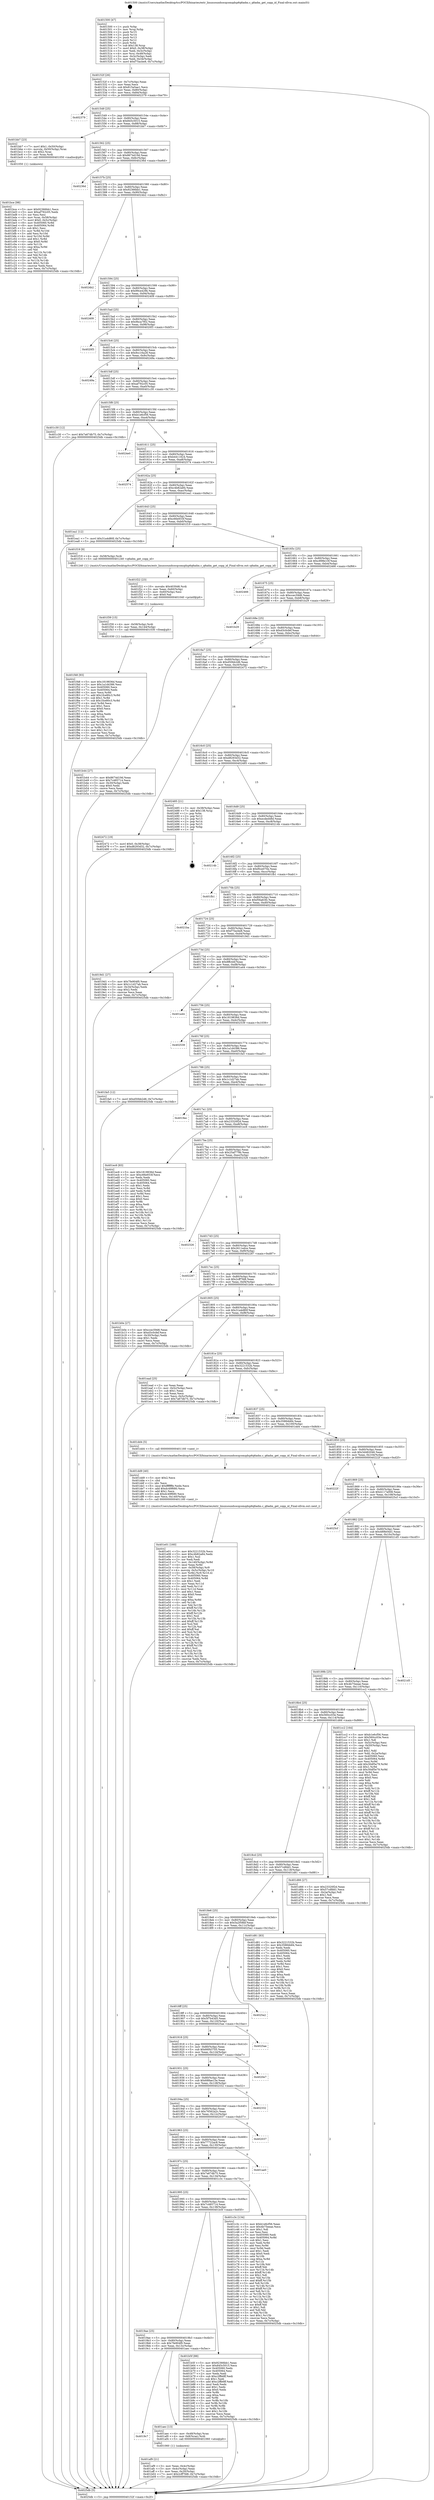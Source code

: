 digraph "0x401500" {
  label = "0x401500 (/mnt/c/Users/mathe/Desktop/tcc/POCII/binaries/extr_linuxsoundsocqcomqdsp6q6adm.c_q6adm_get_copp_id_Final-ollvm.out::main(0))"
  labelloc = "t"
  node[shape=record]

  Entry [label="",width=0.3,height=0.3,shape=circle,fillcolor=black,style=filled]
  "0x40152f" [label="{
     0x40152f [26]\l
     | [instrs]\l
     &nbsp;&nbsp;0x40152f \<+3\>: mov -0x7c(%rbp),%eax\l
     &nbsp;&nbsp;0x401532 \<+2\>: mov %eax,%ecx\l
     &nbsp;&nbsp;0x401534 \<+6\>: sub $0x815a5ae1,%ecx\l
     &nbsp;&nbsp;0x40153a \<+3\>: mov %eax,-0x80(%rbp)\l
     &nbsp;&nbsp;0x40153d \<+6\>: mov %ecx,-0x84(%rbp)\l
     &nbsp;&nbsp;0x401543 \<+6\>: je 0000000000402379 \<main+0xe79\>\l
  }"]
  "0x402379" [label="{
     0x402379\l
  }", style=dashed]
  "0x401549" [label="{
     0x401549 [25]\l
     | [instrs]\l
     &nbsp;&nbsp;0x401549 \<+5\>: jmp 000000000040154e \<main+0x4e\>\l
     &nbsp;&nbsp;0x40154e \<+3\>: mov -0x80(%rbp),%eax\l
     &nbsp;&nbsp;0x401551 \<+5\>: sub $0x845c5015,%eax\l
     &nbsp;&nbsp;0x401556 \<+6\>: mov %eax,-0x88(%rbp)\l
     &nbsp;&nbsp;0x40155c \<+6\>: je 0000000000401bb7 \<main+0x6b7\>\l
  }"]
  Exit [label="",width=0.3,height=0.3,shape=circle,fillcolor=black,style=filled,peripheries=2]
  "0x401bb7" [label="{
     0x401bb7 [23]\l
     | [instrs]\l
     &nbsp;&nbsp;0x401bb7 \<+7\>: movl $0x1,-0x50(%rbp)\l
     &nbsp;&nbsp;0x401bbe \<+4\>: movslq -0x50(%rbp),%rax\l
     &nbsp;&nbsp;0x401bc2 \<+4\>: shl $0x2,%rax\l
     &nbsp;&nbsp;0x401bc6 \<+3\>: mov %rax,%rdi\l
     &nbsp;&nbsp;0x401bc9 \<+5\>: call 0000000000401050 \<malloc@plt\>\l
     | [calls]\l
     &nbsp;&nbsp;0x401050 \{1\} (unknown)\l
  }"]
  "0x401562" [label="{
     0x401562 [25]\l
     | [instrs]\l
     &nbsp;&nbsp;0x401562 \<+5\>: jmp 0000000000401567 \<main+0x67\>\l
     &nbsp;&nbsp;0x401567 \<+3\>: mov -0x80(%rbp),%eax\l
     &nbsp;&nbsp;0x40156a \<+5\>: sub $0x8674d19d,%eax\l
     &nbsp;&nbsp;0x40156f \<+6\>: mov %eax,-0x8c(%rbp)\l
     &nbsp;&nbsp;0x401575 \<+6\>: je 000000000040236d \<main+0xe6d\>\l
  }"]
  "0x401f48" [label="{
     0x401f48 [93]\l
     | [instrs]\l
     &nbsp;&nbsp;0x401f48 \<+5\>: mov $0x1819836d,%eax\l
     &nbsp;&nbsp;0x401f4d \<+5\>: mov $0x1a1d4386,%esi\l
     &nbsp;&nbsp;0x401f52 \<+7\>: mov 0x405060,%ecx\l
     &nbsp;&nbsp;0x401f59 \<+7\>: mov 0x405064,%edx\l
     &nbsp;&nbsp;0x401f60 \<+3\>: mov %ecx,%r8d\l
     &nbsp;&nbsp;0x401f63 \<+7\>: add $0x1fce80c3,%r8d\l
     &nbsp;&nbsp;0x401f6a \<+4\>: sub $0x1,%r8d\l
     &nbsp;&nbsp;0x401f6e \<+7\>: sub $0x1fce80c3,%r8d\l
     &nbsp;&nbsp;0x401f75 \<+4\>: imul %r8d,%ecx\l
     &nbsp;&nbsp;0x401f79 \<+3\>: and $0x1,%ecx\l
     &nbsp;&nbsp;0x401f7c \<+3\>: cmp $0x0,%ecx\l
     &nbsp;&nbsp;0x401f7f \<+4\>: sete %r9b\l
     &nbsp;&nbsp;0x401f83 \<+3\>: cmp $0xa,%edx\l
     &nbsp;&nbsp;0x401f86 \<+4\>: setl %r10b\l
     &nbsp;&nbsp;0x401f8a \<+3\>: mov %r9b,%r11b\l
     &nbsp;&nbsp;0x401f8d \<+3\>: and %r10b,%r11b\l
     &nbsp;&nbsp;0x401f90 \<+3\>: xor %r10b,%r9b\l
     &nbsp;&nbsp;0x401f93 \<+3\>: or %r9b,%r11b\l
     &nbsp;&nbsp;0x401f96 \<+4\>: test $0x1,%r11b\l
     &nbsp;&nbsp;0x401f9a \<+3\>: cmovne %esi,%eax\l
     &nbsp;&nbsp;0x401f9d \<+3\>: mov %eax,-0x7c(%rbp)\l
     &nbsp;&nbsp;0x401fa0 \<+5\>: jmp 00000000004025db \<main+0x10db\>\l
  }"]
  "0x40236d" [label="{
     0x40236d\l
  }", style=dashed]
  "0x40157b" [label="{
     0x40157b [25]\l
     | [instrs]\l
     &nbsp;&nbsp;0x40157b \<+5\>: jmp 0000000000401580 \<main+0x80\>\l
     &nbsp;&nbsp;0x401580 \<+3\>: mov -0x80(%rbp),%eax\l
     &nbsp;&nbsp;0x401583 \<+5\>: sub $0x92366bb1,%eax\l
     &nbsp;&nbsp;0x401588 \<+6\>: mov %eax,-0x90(%rbp)\l
     &nbsp;&nbsp;0x40158e \<+6\>: je 00000000004024b2 \<main+0xfb2\>\l
  }"]
  "0x401f39" [label="{
     0x401f39 [15]\l
     | [instrs]\l
     &nbsp;&nbsp;0x401f39 \<+4\>: mov -0x58(%rbp),%rdi\l
     &nbsp;&nbsp;0x401f3d \<+6\>: mov %eax,-0x144(%rbp)\l
     &nbsp;&nbsp;0x401f43 \<+5\>: call 0000000000401030 \<free@plt\>\l
     | [calls]\l
     &nbsp;&nbsp;0x401030 \{1\} (unknown)\l
  }"]
  "0x4024b2" [label="{
     0x4024b2\l
  }", style=dashed]
  "0x401594" [label="{
     0x401594 [25]\l
     | [instrs]\l
     &nbsp;&nbsp;0x401594 \<+5\>: jmp 0000000000401599 \<main+0x99\>\l
     &nbsp;&nbsp;0x401599 \<+3\>: mov -0x80(%rbp),%eax\l
     &nbsp;&nbsp;0x40159c \<+5\>: sub $0x99ce429b,%eax\l
     &nbsp;&nbsp;0x4015a1 \<+6\>: mov %eax,-0x94(%rbp)\l
     &nbsp;&nbsp;0x4015a7 \<+6\>: je 0000000000402409 \<main+0xf09\>\l
  }"]
  "0x401f22" [label="{
     0x401f22 [23]\l
     | [instrs]\l
     &nbsp;&nbsp;0x401f22 \<+10\>: movabs $0x4030d6,%rdi\l
     &nbsp;&nbsp;0x401f2c \<+3\>: mov %eax,-0x60(%rbp)\l
     &nbsp;&nbsp;0x401f2f \<+3\>: mov -0x60(%rbp),%esi\l
     &nbsp;&nbsp;0x401f32 \<+2\>: mov $0x0,%al\l
     &nbsp;&nbsp;0x401f34 \<+5\>: call 0000000000401040 \<printf@plt\>\l
     | [calls]\l
     &nbsp;&nbsp;0x401040 \{1\} (unknown)\l
  }"]
  "0x402409" [label="{
     0x402409\l
  }", style=dashed]
  "0x4015ad" [label="{
     0x4015ad [25]\l
     | [instrs]\l
     &nbsp;&nbsp;0x4015ad \<+5\>: jmp 00000000004015b2 \<main+0xb2\>\l
     &nbsp;&nbsp;0x4015b2 \<+3\>: mov -0x80(%rbp),%eax\l
     &nbsp;&nbsp;0x4015b5 \<+5\>: sub $0x9bca7f02,%eax\l
     &nbsp;&nbsp;0x4015ba \<+6\>: mov %eax,-0x98(%rbp)\l
     &nbsp;&nbsp;0x4015c0 \<+6\>: je 00000000004020f3 \<main+0xbf3\>\l
  }"]
  "0x401e01" [label="{
     0x401e01 [160]\l
     | [instrs]\l
     &nbsp;&nbsp;0x401e01 \<+5\>: mov $0x3221532b,%ecx\l
     &nbsp;&nbsp;0x401e06 \<+5\>: mov $0xc4b82a84,%edx\l
     &nbsp;&nbsp;0x401e0b \<+3\>: mov $0x1,%sil\l
     &nbsp;&nbsp;0x401e0e \<+2\>: xor %edi,%edi\l
     &nbsp;&nbsp;0x401e10 \<+7\>: mov -0x140(%rbp),%r8d\l
     &nbsp;&nbsp;0x401e17 \<+4\>: imul %eax,%r8d\l
     &nbsp;&nbsp;0x401e1b \<+4\>: mov -0x58(%rbp),%r9\l
     &nbsp;&nbsp;0x401e1f \<+4\>: movslq -0x5c(%rbp),%r10\l
     &nbsp;&nbsp;0x401e23 \<+4\>: mov %r8d,(%r9,%r10,4)\l
     &nbsp;&nbsp;0x401e27 \<+7\>: mov 0x405060,%eax\l
     &nbsp;&nbsp;0x401e2e \<+8\>: mov 0x405064,%r8d\l
     &nbsp;&nbsp;0x401e36 \<+3\>: sub $0x1,%edi\l
     &nbsp;&nbsp;0x401e39 \<+3\>: mov %eax,%r11d\l
     &nbsp;&nbsp;0x401e3c \<+3\>: add %edi,%r11d\l
     &nbsp;&nbsp;0x401e3f \<+4\>: imul %r11d,%eax\l
     &nbsp;&nbsp;0x401e43 \<+3\>: and $0x1,%eax\l
     &nbsp;&nbsp;0x401e46 \<+3\>: cmp $0x0,%eax\l
     &nbsp;&nbsp;0x401e49 \<+3\>: sete %bl\l
     &nbsp;&nbsp;0x401e4c \<+4\>: cmp $0xa,%r8d\l
     &nbsp;&nbsp;0x401e50 \<+4\>: setl %r14b\l
     &nbsp;&nbsp;0x401e54 \<+3\>: mov %bl,%r15b\l
     &nbsp;&nbsp;0x401e57 \<+4\>: xor $0xff,%r15b\l
     &nbsp;&nbsp;0x401e5b \<+3\>: mov %r14b,%r12b\l
     &nbsp;&nbsp;0x401e5e \<+4\>: xor $0xff,%r12b\l
     &nbsp;&nbsp;0x401e62 \<+4\>: xor $0x1,%sil\l
     &nbsp;&nbsp;0x401e66 \<+3\>: mov %r15b,%r13b\l
     &nbsp;&nbsp;0x401e69 \<+4\>: and $0xff,%r13b\l
     &nbsp;&nbsp;0x401e6d \<+3\>: and %sil,%bl\l
     &nbsp;&nbsp;0x401e70 \<+3\>: mov %r12b,%al\l
     &nbsp;&nbsp;0x401e73 \<+2\>: and $0xff,%al\l
     &nbsp;&nbsp;0x401e75 \<+3\>: and %sil,%r14b\l
     &nbsp;&nbsp;0x401e78 \<+3\>: or %bl,%r13b\l
     &nbsp;&nbsp;0x401e7b \<+3\>: or %r14b,%al\l
     &nbsp;&nbsp;0x401e7e \<+3\>: xor %al,%r13b\l
     &nbsp;&nbsp;0x401e81 \<+3\>: or %r12b,%r15b\l
     &nbsp;&nbsp;0x401e84 \<+4\>: xor $0xff,%r15b\l
     &nbsp;&nbsp;0x401e88 \<+4\>: or $0x1,%sil\l
     &nbsp;&nbsp;0x401e8c \<+3\>: and %sil,%r15b\l
     &nbsp;&nbsp;0x401e8f \<+3\>: or %r15b,%r13b\l
     &nbsp;&nbsp;0x401e92 \<+4\>: test $0x1,%r13b\l
     &nbsp;&nbsp;0x401e96 \<+3\>: cmovne %edx,%ecx\l
     &nbsp;&nbsp;0x401e99 \<+3\>: mov %ecx,-0x7c(%rbp)\l
     &nbsp;&nbsp;0x401e9c \<+5\>: jmp 00000000004025db \<main+0x10db\>\l
  }"]
  "0x4020f3" [label="{
     0x4020f3\l
  }", style=dashed]
  "0x4015c6" [label="{
     0x4015c6 [25]\l
     | [instrs]\l
     &nbsp;&nbsp;0x4015c6 \<+5\>: jmp 00000000004015cb \<main+0xcb\>\l
     &nbsp;&nbsp;0x4015cb \<+3\>: mov -0x80(%rbp),%eax\l
     &nbsp;&nbsp;0x4015ce \<+5\>: sub $0x9cc16a28,%eax\l
     &nbsp;&nbsp;0x4015d3 \<+6\>: mov %eax,-0x9c(%rbp)\l
     &nbsp;&nbsp;0x4015d9 \<+6\>: je 000000000040249a \<main+0xf9a\>\l
  }"]
  "0x401dd9" [label="{
     0x401dd9 [40]\l
     | [instrs]\l
     &nbsp;&nbsp;0x401dd9 \<+5\>: mov $0x2,%ecx\l
     &nbsp;&nbsp;0x401dde \<+1\>: cltd\l
     &nbsp;&nbsp;0x401ddf \<+2\>: idiv %ecx\l
     &nbsp;&nbsp;0x401de1 \<+6\>: imul $0xfffffffe,%edx,%ecx\l
     &nbsp;&nbsp;0x401de7 \<+6\>: add $0xdc49f680,%ecx\l
     &nbsp;&nbsp;0x401ded \<+3\>: add $0x1,%ecx\l
     &nbsp;&nbsp;0x401df0 \<+6\>: sub $0xdc49f680,%ecx\l
     &nbsp;&nbsp;0x401df6 \<+6\>: mov %ecx,-0x140(%rbp)\l
     &nbsp;&nbsp;0x401dfc \<+5\>: call 0000000000401160 \<next_i\>\l
     | [calls]\l
     &nbsp;&nbsp;0x401160 \{1\} (/mnt/c/Users/mathe/Desktop/tcc/POCII/binaries/extr_linuxsoundsocqcomqdsp6q6adm.c_q6adm_get_copp_id_Final-ollvm.out::next_i)\l
  }"]
  "0x40249a" [label="{
     0x40249a\l
  }", style=dashed]
  "0x4015df" [label="{
     0x4015df [25]\l
     | [instrs]\l
     &nbsp;&nbsp;0x4015df \<+5\>: jmp 00000000004015e4 \<main+0xe4\>\l
     &nbsp;&nbsp;0x4015e4 \<+3\>: mov -0x80(%rbp),%eax\l
     &nbsp;&nbsp;0x4015e7 \<+5\>: sub $0xaf792c05,%eax\l
     &nbsp;&nbsp;0x4015ec \<+6\>: mov %eax,-0xa0(%rbp)\l
     &nbsp;&nbsp;0x4015f2 \<+6\>: je 0000000000401c30 \<main+0x730\>\l
  }"]
  "0x401bce" [label="{
     0x401bce [98]\l
     | [instrs]\l
     &nbsp;&nbsp;0x401bce \<+5\>: mov $0x92366bb1,%ecx\l
     &nbsp;&nbsp;0x401bd3 \<+5\>: mov $0xaf792c05,%edx\l
     &nbsp;&nbsp;0x401bd8 \<+2\>: xor %esi,%esi\l
     &nbsp;&nbsp;0x401bda \<+4\>: mov %rax,-0x58(%rbp)\l
     &nbsp;&nbsp;0x401bde \<+7\>: movl $0x0,-0x5c(%rbp)\l
     &nbsp;&nbsp;0x401be5 \<+8\>: mov 0x405060,%r8d\l
     &nbsp;&nbsp;0x401bed \<+8\>: mov 0x405064,%r9d\l
     &nbsp;&nbsp;0x401bf5 \<+3\>: sub $0x1,%esi\l
     &nbsp;&nbsp;0x401bf8 \<+3\>: mov %r8d,%r10d\l
     &nbsp;&nbsp;0x401bfb \<+3\>: add %esi,%r10d\l
     &nbsp;&nbsp;0x401bfe \<+4\>: imul %r10d,%r8d\l
     &nbsp;&nbsp;0x401c02 \<+4\>: and $0x1,%r8d\l
     &nbsp;&nbsp;0x401c06 \<+4\>: cmp $0x0,%r8d\l
     &nbsp;&nbsp;0x401c0a \<+4\>: sete %r11b\l
     &nbsp;&nbsp;0x401c0e \<+4\>: cmp $0xa,%r9d\l
     &nbsp;&nbsp;0x401c12 \<+3\>: setl %bl\l
     &nbsp;&nbsp;0x401c15 \<+3\>: mov %r11b,%r14b\l
     &nbsp;&nbsp;0x401c18 \<+3\>: and %bl,%r14b\l
     &nbsp;&nbsp;0x401c1b \<+3\>: xor %bl,%r11b\l
     &nbsp;&nbsp;0x401c1e \<+3\>: or %r11b,%r14b\l
     &nbsp;&nbsp;0x401c21 \<+4\>: test $0x1,%r14b\l
     &nbsp;&nbsp;0x401c25 \<+3\>: cmovne %edx,%ecx\l
     &nbsp;&nbsp;0x401c28 \<+3\>: mov %ecx,-0x7c(%rbp)\l
     &nbsp;&nbsp;0x401c2b \<+5\>: jmp 00000000004025db \<main+0x10db\>\l
  }"]
  "0x401c30" [label="{
     0x401c30 [12]\l
     | [instrs]\l
     &nbsp;&nbsp;0x401c30 \<+7\>: movl $0x7a67db75,-0x7c(%rbp)\l
     &nbsp;&nbsp;0x401c37 \<+5\>: jmp 00000000004025db \<main+0x10db\>\l
  }"]
  "0x4015f8" [label="{
     0x4015f8 [25]\l
     | [instrs]\l
     &nbsp;&nbsp;0x4015f8 \<+5\>: jmp 00000000004015fd \<main+0xfd\>\l
     &nbsp;&nbsp;0x4015fd \<+3\>: mov -0x80(%rbp),%eax\l
     &nbsp;&nbsp;0x401600 \<+5\>: sub $0xb1e6cf56,%eax\l
     &nbsp;&nbsp;0x401605 \<+6\>: mov %eax,-0xa4(%rbp)\l
     &nbsp;&nbsp;0x40160b \<+6\>: je 00000000004024e0 \<main+0xfe0\>\l
  }"]
  "0x401af9" [label="{
     0x401af9 [21]\l
     | [instrs]\l
     &nbsp;&nbsp;0x401af9 \<+3\>: mov %eax,-0x4c(%rbp)\l
     &nbsp;&nbsp;0x401afc \<+3\>: mov -0x4c(%rbp),%eax\l
     &nbsp;&nbsp;0x401aff \<+3\>: mov %eax,-0x30(%rbp)\l
     &nbsp;&nbsp;0x401b02 \<+7\>: movl $0x2cff7fd8,-0x7c(%rbp)\l
     &nbsp;&nbsp;0x401b09 \<+5\>: jmp 00000000004025db \<main+0x10db\>\l
  }"]
  "0x4024e0" [label="{
     0x4024e0\l
  }", style=dashed]
  "0x401611" [label="{
     0x401611 [25]\l
     | [instrs]\l
     &nbsp;&nbsp;0x401611 \<+5\>: jmp 0000000000401616 \<main+0x116\>\l
     &nbsp;&nbsp;0x401616 \<+3\>: mov -0x80(%rbp),%eax\l
     &nbsp;&nbsp;0x401619 \<+5\>: sub $0xb4411624,%eax\l
     &nbsp;&nbsp;0x40161e \<+6\>: mov %eax,-0xa8(%rbp)\l
     &nbsp;&nbsp;0x401624 \<+6\>: je 0000000000402574 \<main+0x1074\>\l
  }"]
  "0x4019c7" [label="{
     0x4019c7\l
  }", style=dashed]
  "0x402574" [label="{
     0x402574\l
  }", style=dashed]
  "0x40162a" [label="{
     0x40162a [25]\l
     | [instrs]\l
     &nbsp;&nbsp;0x40162a \<+5\>: jmp 000000000040162f \<main+0x12f\>\l
     &nbsp;&nbsp;0x40162f \<+3\>: mov -0x80(%rbp),%eax\l
     &nbsp;&nbsp;0x401632 \<+5\>: sub $0xc4b82a84,%eax\l
     &nbsp;&nbsp;0x401637 \<+6\>: mov %eax,-0xac(%rbp)\l
     &nbsp;&nbsp;0x40163d \<+6\>: je 0000000000401ea1 \<main+0x9a1\>\l
  }"]
  "0x401aec" [label="{
     0x401aec [13]\l
     | [instrs]\l
     &nbsp;&nbsp;0x401aec \<+4\>: mov -0x48(%rbp),%rax\l
     &nbsp;&nbsp;0x401af0 \<+4\>: mov 0x8(%rax),%rdi\l
     &nbsp;&nbsp;0x401af4 \<+5\>: call 0000000000401060 \<atoi@plt\>\l
     | [calls]\l
     &nbsp;&nbsp;0x401060 \{1\} (unknown)\l
  }"]
  "0x401ea1" [label="{
     0x401ea1 [12]\l
     | [instrs]\l
     &nbsp;&nbsp;0x401ea1 \<+7\>: movl $0x31a4d80f,-0x7c(%rbp)\l
     &nbsp;&nbsp;0x401ea8 \<+5\>: jmp 00000000004025db \<main+0x10db\>\l
  }"]
  "0x401643" [label="{
     0x401643 [25]\l
     | [instrs]\l
     &nbsp;&nbsp;0x401643 \<+5\>: jmp 0000000000401648 \<main+0x148\>\l
     &nbsp;&nbsp;0x401648 \<+3\>: mov -0x80(%rbp),%eax\l
     &nbsp;&nbsp;0x40164b \<+5\>: sub $0xc66e933f,%eax\l
     &nbsp;&nbsp;0x401650 \<+6\>: mov %eax,-0xb0(%rbp)\l
     &nbsp;&nbsp;0x401656 \<+6\>: je 0000000000401f19 \<main+0xa19\>\l
  }"]
  "0x4019ae" [label="{
     0x4019ae [25]\l
     | [instrs]\l
     &nbsp;&nbsp;0x4019ae \<+5\>: jmp 00000000004019b3 \<main+0x4b3\>\l
     &nbsp;&nbsp;0x4019b3 \<+3\>: mov -0x80(%rbp),%eax\l
     &nbsp;&nbsp;0x4019b6 \<+5\>: sub $0x7fe904f0,%eax\l
     &nbsp;&nbsp;0x4019bb \<+6\>: mov %eax,-0x13c(%rbp)\l
     &nbsp;&nbsp;0x4019c1 \<+6\>: je 0000000000401aec \<main+0x5ec\>\l
  }"]
  "0x401f19" [label="{
     0x401f19 [9]\l
     | [instrs]\l
     &nbsp;&nbsp;0x401f19 \<+4\>: mov -0x58(%rbp),%rdi\l
     &nbsp;&nbsp;0x401f1d \<+5\>: call 0000000000401240 \<q6adm_get_copp_id\>\l
     | [calls]\l
     &nbsp;&nbsp;0x401240 \{1\} (/mnt/c/Users/mathe/Desktop/tcc/POCII/binaries/extr_linuxsoundsocqcomqdsp6q6adm.c_q6adm_get_copp_id_Final-ollvm.out::q6adm_get_copp_id)\l
  }"]
  "0x40165c" [label="{
     0x40165c [25]\l
     | [instrs]\l
     &nbsp;&nbsp;0x40165c \<+5\>: jmp 0000000000401661 \<main+0x161\>\l
     &nbsp;&nbsp;0x401661 \<+3\>: mov -0x80(%rbp),%eax\l
     &nbsp;&nbsp;0x401664 \<+5\>: sub $0xc898e10f,%eax\l
     &nbsp;&nbsp;0x401669 \<+6\>: mov %eax,-0xb4(%rbp)\l
     &nbsp;&nbsp;0x40166f \<+6\>: je 0000000000402466 \<main+0xf66\>\l
  }"]
  "0x401b5f" [label="{
     0x401b5f [88]\l
     | [instrs]\l
     &nbsp;&nbsp;0x401b5f \<+5\>: mov $0x92366bb1,%eax\l
     &nbsp;&nbsp;0x401b64 \<+5\>: mov $0x845c5015,%ecx\l
     &nbsp;&nbsp;0x401b69 \<+7\>: mov 0x405060,%edx\l
     &nbsp;&nbsp;0x401b70 \<+7\>: mov 0x405064,%esi\l
     &nbsp;&nbsp;0x401b77 \<+2\>: mov %edx,%edi\l
     &nbsp;&nbsp;0x401b79 \<+6\>: sub $0xc2ffb6ff,%edi\l
     &nbsp;&nbsp;0x401b7f \<+3\>: sub $0x1,%edi\l
     &nbsp;&nbsp;0x401b82 \<+6\>: add $0xc2ffb6ff,%edi\l
     &nbsp;&nbsp;0x401b88 \<+3\>: imul %edi,%edx\l
     &nbsp;&nbsp;0x401b8b \<+3\>: and $0x1,%edx\l
     &nbsp;&nbsp;0x401b8e \<+3\>: cmp $0x0,%edx\l
     &nbsp;&nbsp;0x401b91 \<+4\>: sete %r8b\l
     &nbsp;&nbsp;0x401b95 \<+3\>: cmp $0xa,%esi\l
     &nbsp;&nbsp;0x401b98 \<+4\>: setl %r9b\l
     &nbsp;&nbsp;0x401b9c \<+3\>: mov %r8b,%r10b\l
     &nbsp;&nbsp;0x401b9f \<+3\>: and %r9b,%r10b\l
     &nbsp;&nbsp;0x401ba2 \<+3\>: xor %r9b,%r8b\l
     &nbsp;&nbsp;0x401ba5 \<+3\>: or %r8b,%r10b\l
     &nbsp;&nbsp;0x401ba8 \<+4\>: test $0x1,%r10b\l
     &nbsp;&nbsp;0x401bac \<+3\>: cmovne %ecx,%eax\l
     &nbsp;&nbsp;0x401baf \<+3\>: mov %eax,-0x7c(%rbp)\l
     &nbsp;&nbsp;0x401bb2 \<+5\>: jmp 00000000004025db \<main+0x10db\>\l
  }"]
  "0x402466" [label="{
     0x402466\l
  }", style=dashed]
  "0x401675" [label="{
     0x401675 [25]\l
     | [instrs]\l
     &nbsp;&nbsp;0x401675 \<+5\>: jmp 000000000040167a \<main+0x17a\>\l
     &nbsp;&nbsp;0x40167a \<+3\>: mov -0x80(%rbp),%eax\l
     &nbsp;&nbsp;0x40167d \<+5\>: sub $0xccec59d6,%eax\l
     &nbsp;&nbsp;0x401682 \<+6\>: mov %eax,-0xb8(%rbp)\l
     &nbsp;&nbsp;0x401688 \<+6\>: je 0000000000401b29 \<main+0x629\>\l
  }"]
  "0x401995" [label="{
     0x401995 [25]\l
     | [instrs]\l
     &nbsp;&nbsp;0x401995 \<+5\>: jmp 000000000040199a \<main+0x49a\>\l
     &nbsp;&nbsp;0x40199a \<+3\>: mov -0x80(%rbp),%eax\l
     &nbsp;&nbsp;0x40199d \<+5\>: sub $0x7c485714,%eax\l
     &nbsp;&nbsp;0x4019a2 \<+6\>: mov %eax,-0x138(%rbp)\l
     &nbsp;&nbsp;0x4019a8 \<+6\>: je 0000000000401b5f \<main+0x65f\>\l
  }"]
  "0x401b29" [label="{
     0x401b29\l
  }", style=dashed]
  "0x40168e" [label="{
     0x40168e [25]\l
     | [instrs]\l
     &nbsp;&nbsp;0x40168e \<+5\>: jmp 0000000000401693 \<main+0x193\>\l
     &nbsp;&nbsp;0x401693 \<+3\>: mov -0x80(%rbp),%eax\l
     &nbsp;&nbsp;0x401696 \<+5\>: sub $0xd3c0cfef,%eax\l
     &nbsp;&nbsp;0x40169b \<+6\>: mov %eax,-0xbc(%rbp)\l
     &nbsp;&nbsp;0x4016a1 \<+6\>: je 0000000000401b44 \<main+0x644\>\l
  }"]
  "0x401c3c" [label="{
     0x401c3c [134]\l
     | [instrs]\l
     &nbsp;&nbsp;0x401c3c \<+5\>: mov $0xb1e6cf56,%eax\l
     &nbsp;&nbsp;0x401c41 \<+5\>: mov $0x4b75eeae,%ecx\l
     &nbsp;&nbsp;0x401c46 \<+2\>: mov $0x1,%dl\l
     &nbsp;&nbsp;0x401c48 \<+2\>: xor %esi,%esi\l
     &nbsp;&nbsp;0x401c4a \<+7\>: mov 0x405060,%edi\l
     &nbsp;&nbsp;0x401c51 \<+8\>: mov 0x405064,%r8d\l
     &nbsp;&nbsp;0x401c59 \<+3\>: sub $0x1,%esi\l
     &nbsp;&nbsp;0x401c5c \<+3\>: mov %edi,%r9d\l
     &nbsp;&nbsp;0x401c5f \<+3\>: add %esi,%r9d\l
     &nbsp;&nbsp;0x401c62 \<+4\>: imul %r9d,%edi\l
     &nbsp;&nbsp;0x401c66 \<+3\>: and $0x1,%edi\l
     &nbsp;&nbsp;0x401c69 \<+3\>: cmp $0x0,%edi\l
     &nbsp;&nbsp;0x401c6c \<+4\>: sete %r10b\l
     &nbsp;&nbsp;0x401c70 \<+4\>: cmp $0xa,%r8d\l
     &nbsp;&nbsp;0x401c74 \<+4\>: setl %r11b\l
     &nbsp;&nbsp;0x401c78 \<+3\>: mov %r10b,%bl\l
     &nbsp;&nbsp;0x401c7b \<+3\>: xor $0xff,%bl\l
     &nbsp;&nbsp;0x401c7e \<+3\>: mov %r11b,%r14b\l
     &nbsp;&nbsp;0x401c81 \<+4\>: xor $0xff,%r14b\l
     &nbsp;&nbsp;0x401c85 \<+3\>: xor $0x1,%dl\l
     &nbsp;&nbsp;0x401c88 \<+3\>: mov %bl,%r15b\l
     &nbsp;&nbsp;0x401c8b \<+4\>: and $0xff,%r15b\l
     &nbsp;&nbsp;0x401c8f \<+3\>: and %dl,%r10b\l
     &nbsp;&nbsp;0x401c92 \<+3\>: mov %r14b,%r12b\l
     &nbsp;&nbsp;0x401c95 \<+4\>: and $0xff,%r12b\l
     &nbsp;&nbsp;0x401c99 \<+3\>: and %dl,%r11b\l
     &nbsp;&nbsp;0x401c9c \<+3\>: or %r10b,%r15b\l
     &nbsp;&nbsp;0x401c9f \<+3\>: or %r11b,%r12b\l
     &nbsp;&nbsp;0x401ca2 \<+3\>: xor %r12b,%r15b\l
     &nbsp;&nbsp;0x401ca5 \<+3\>: or %r14b,%bl\l
     &nbsp;&nbsp;0x401ca8 \<+3\>: xor $0xff,%bl\l
     &nbsp;&nbsp;0x401cab \<+3\>: or $0x1,%dl\l
     &nbsp;&nbsp;0x401cae \<+2\>: and %dl,%bl\l
     &nbsp;&nbsp;0x401cb0 \<+3\>: or %bl,%r15b\l
     &nbsp;&nbsp;0x401cb3 \<+4\>: test $0x1,%r15b\l
     &nbsp;&nbsp;0x401cb7 \<+3\>: cmovne %ecx,%eax\l
     &nbsp;&nbsp;0x401cba \<+3\>: mov %eax,-0x7c(%rbp)\l
     &nbsp;&nbsp;0x401cbd \<+5\>: jmp 00000000004025db \<main+0x10db\>\l
  }"]
  "0x401b44" [label="{
     0x401b44 [27]\l
     | [instrs]\l
     &nbsp;&nbsp;0x401b44 \<+5\>: mov $0x8674d19d,%eax\l
     &nbsp;&nbsp;0x401b49 \<+5\>: mov $0x7c485714,%ecx\l
     &nbsp;&nbsp;0x401b4e \<+3\>: mov -0x30(%rbp),%edx\l
     &nbsp;&nbsp;0x401b51 \<+3\>: cmp $0x0,%edx\l
     &nbsp;&nbsp;0x401b54 \<+3\>: cmove %ecx,%eax\l
     &nbsp;&nbsp;0x401b57 \<+3\>: mov %eax,-0x7c(%rbp)\l
     &nbsp;&nbsp;0x401b5a \<+5\>: jmp 00000000004025db \<main+0x10db\>\l
  }"]
  "0x4016a7" [label="{
     0x4016a7 [25]\l
     | [instrs]\l
     &nbsp;&nbsp;0x4016a7 \<+5\>: jmp 00000000004016ac \<main+0x1ac\>\l
     &nbsp;&nbsp;0x4016ac \<+3\>: mov -0x80(%rbp),%eax\l
     &nbsp;&nbsp;0x4016af \<+5\>: sub $0xd50bb2d6,%eax\l
     &nbsp;&nbsp;0x4016b4 \<+6\>: mov %eax,-0xc0(%rbp)\l
     &nbsp;&nbsp;0x4016ba \<+6\>: je 0000000000402472 \<main+0xf72\>\l
  }"]
  "0x40197c" [label="{
     0x40197c [25]\l
     | [instrs]\l
     &nbsp;&nbsp;0x40197c \<+5\>: jmp 0000000000401981 \<main+0x481\>\l
     &nbsp;&nbsp;0x401981 \<+3\>: mov -0x80(%rbp),%eax\l
     &nbsp;&nbsp;0x401984 \<+5\>: sub $0x7a67db75,%eax\l
     &nbsp;&nbsp;0x401989 \<+6\>: mov %eax,-0x134(%rbp)\l
     &nbsp;&nbsp;0x40198f \<+6\>: je 0000000000401c3c \<main+0x73c\>\l
  }"]
  "0x402472" [label="{
     0x402472 [19]\l
     | [instrs]\l
     &nbsp;&nbsp;0x402472 \<+7\>: movl $0x0,-0x38(%rbp)\l
     &nbsp;&nbsp;0x402479 \<+7\>: movl $0xd8293d32,-0x7c(%rbp)\l
     &nbsp;&nbsp;0x402480 \<+5\>: jmp 00000000004025db \<main+0x10db\>\l
  }"]
  "0x4016c0" [label="{
     0x4016c0 [25]\l
     | [instrs]\l
     &nbsp;&nbsp;0x4016c0 \<+5\>: jmp 00000000004016c5 \<main+0x1c5\>\l
     &nbsp;&nbsp;0x4016c5 \<+3\>: mov -0x80(%rbp),%eax\l
     &nbsp;&nbsp;0x4016c8 \<+5\>: sub $0xd8293d32,%eax\l
     &nbsp;&nbsp;0x4016cd \<+6\>: mov %eax,-0xc4(%rbp)\l
     &nbsp;&nbsp;0x4016d3 \<+6\>: je 0000000000402485 \<main+0xf85\>\l
  }"]
  "0x401ae0" [label="{
     0x401ae0\l
  }", style=dashed]
  "0x402485" [label="{
     0x402485 [21]\l
     | [instrs]\l
     &nbsp;&nbsp;0x402485 \<+3\>: mov -0x38(%rbp),%eax\l
     &nbsp;&nbsp;0x402488 \<+7\>: add $0x138,%rsp\l
     &nbsp;&nbsp;0x40248f \<+1\>: pop %rbx\l
     &nbsp;&nbsp;0x402490 \<+2\>: pop %r12\l
     &nbsp;&nbsp;0x402492 \<+2\>: pop %r13\l
     &nbsp;&nbsp;0x402494 \<+2\>: pop %r14\l
     &nbsp;&nbsp;0x402496 \<+2\>: pop %r15\l
     &nbsp;&nbsp;0x402498 \<+1\>: pop %rbp\l
     &nbsp;&nbsp;0x402499 \<+1\>: ret\l
  }"]
  "0x4016d9" [label="{
     0x4016d9 [25]\l
     | [instrs]\l
     &nbsp;&nbsp;0x4016d9 \<+5\>: jmp 00000000004016de \<main+0x1de\>\l
     &nbsp;&nbsp;0x4016de \<+3\>: mov -0x80(%rbp),%eax\l
     &nbsp;&nbsp;0x4016e1 \<+5\>: sub $0xecded48d,%eax\l
     &nbsp;&nbsp;0x4016e6 \<+6\>: mov %eax,-0xc8(%rbp)\l
     &nbsp;&nbsp;0x4016ec \<+6\>: je 000000000040214b \<main+0xc4b\>\l
  }"]
  "0x401963" [label="{
     0x401963 [25]\l
     | [instrs]\l
     &nbsp;&nbsp;0x401963 \<+5\>: jmp 0000000000401968 \<main+0x468\>\l
     &nbsp;&nbsp;0x401968 \<+3\>: mov -0x80(%rbp),%eax\l
     &nbsp;&nbsp;0x40196b \<+5\>: sub $0x77722ac8,%eax\l
     &nbsp;&nbsp;0x401970 \<+6\>: mov %eax,-0x130(%rbp)\l
     &nbsp;&nbsp;0x401976 \<+6\>: je 0000000000401ae0 \<main+0x5e0\>\l
  }"]
  "0x40214b" [label="{
     0x40214b\l
  }", style=dashed]
  "0x4016f2" [label="{
     0x4016f2 [25]\l
     | [instrs]\l
     &nbsp;&nbsp;0x4016f2 \<+5\>: jmp 00000000004016f7 \<main+0x1f7\>\l
     &nbsp;&nbsp;0x4016f7 \<+3\>: mov -0x80(%rbp),%eax\l
     &nbsp;&nbsp;0x4016fa \<+5\>: sub $0xf0ce070e,%eax\l
     &nbsp;&nbsp;0x4016ff \<+6\>: mov %eax,-0xcc(%rbp)\l
     &nbsp;&nbsp;0x401705 \<+6\>: je 0000000000401fb1 \<main+0xab1\>\l
  }"]
  "0x402037" [label="{
     0x402037\l
  }", style=dashed]
  "0x401fb1" [label="{
     0x401fb1\l
  }", style=dashed]
  "0x40170b" [label="{
     0x40170b [25]\l
     | [instrs]\l
     &nbsp;&nbsp;0x40170b \<+5\>: jmp 0000000000401710 \<main+0x210\>\l
     &nbsp;&nbsp;0x401710 \<+3\>: mov -0x80(%rbp),%eax\l
     &nbsp;&nbsp;0x401713 \<+5\>: sub $0xf56a63fc,%eax\l
     &nbsp;&nbsp;0x401718 \<+6\>: mov %eax,-0xd0(%rbp)\l
     &nbsp;&nbsp;0x40171e \<+6\>: je 00000000004021ba \<main+0xcba\>\l
  }"]
  "0x40194a" [label="{
     0x40194a [25]\l
     | [instrs]\l
     &nbsp;&nbsp;0x40194a \<+5\>: jmp 000000000040194f \<main+0x44f\>\l
     &nbsp;&nbsp;0x40194f \<+3\>: mov -0x80(%rbp),%eax\l
     &nbsp;&nbsp;0x401952 \<+5\>: sub $0x76562a2c,%eax\l
     &nbsp;&nbsp;0x401957 \<+6\>: mov %eax,-0x12c(%rbp)\l
     &nbsp;&nbsp;0x40195d \<+6\>: je 0000000000402037 \<main+0xb37\>\l
  }"]
  "0x4021ba" [label="{
     0x4021ba\l
  }", style=dashed]
  "0x401724" [label="{
     0x401724 [25]\l
     | [instrs]\l
     &nbsp;&nbsp;0x401724 \<+5\>: jmp 0000000000401729 \<main+0x229\>\l
     &nbsp;&nbsp;0x401729 \<+3\>: mov -0x80(%rbp),%eax\l
     &nbsp;&nbsp;0x40172c \<+5\>: sub $0xf75acbe8,%eax\l
     &nbsp;&nbsp;0x401731 \<+6\>: mov %eax,-0xd4(%rbp)\l
     &nbsp;&nbsp;0x401737 \<+6\>: je 00000000004019d1 \<main+0x4d1\>\l
  }"]
  "0x402332" [label="{
     0x402332\l
  }", style=dashed]
  "0x4019d1" [label="{
     0x4019d1 [27]\l
     | [instrs]\l
     &nbsp;&nbsp;0x4019d1 \<+5\>: mov $0x7fe904f0,%eax\l
     &nbsp;&nbsp;0x4019d6 \<+5\>: mov $0x1c1d27ab,%ecx\l
     &nbsp;&nbsp;0x4019db \<+3\>: mov -0x34(%rbp),%edx\l
     &nbsp;&nbsp;0x4019de \<+3\>: cmp $0x2,%edx\l
     &nbsp;&nbsp;0x4019e1 \<+3\>: cmovne %ecx,%eax\l
     &nbsp;&nbsp;0x4019e4 \<+3\>: mov %eax,-0x7c(%rbp)\l
     &nbsp;&nbsp;0x4019e7 \<+5\>: jmp 00000000004025db \<main+0x10db\>\l
  }"]
  "0x40173d" [label="{
     0x40173d [25]\l
     | [instrs]\l
     &nbsp;&nbsp;0x40173d \<+5\>: jmp 0000000000401742 \<main+0x242\>\l
     &nbsp;&nbsp;0x401742 \<+3\>: mov -0x80(%rbp),%eax\l
     &nbsp;&nbsp;0x401745 \<+5\>: sub $0x8ffc44f,%eax\l
     &nbsp;&nbsp;0x40174a \<+6\>: mov %eax,-0xd8(%rbp)\l
     &nbsp;&nbsp;0x401750 \<+6\>: je 0000000000401a44 \<main+0x544\>\l
  }"]
  "0x4025db" [label="{
     0x4025db [5]\l
     | [instrs]\l
     &nbsp;&nbsp;0x4025db \<+5\>: jmp 000000000040152f \<main+0x2f\>\l
  }"]
  "0x401500" [label="{
     0x401500 [47]\l
     | [instrs]\l
     &nbsp;&nbsp;0x401500 \<+1\>: push %rbp\l
     &nbsp;&nbsp;0x401501 \<+3\>: mov %rsp,%rbp\l
     &nbsp;&nbsp;0x401504 \<+2\>: push %r15\l
     &nbsp;&nbsp;0x401506 \<+2\>: push %r14\l
     &nbsp;&nbsp;0x401508 \<+2\>: push %r13\l
     &nbsp;&nbsp;0x40150a \<+2\>: push %r12\l
     &nbsp;&nbsp;0x40150c \<+1\>: push %rbx\l
     &nbsp;&nbsp;0x40150d \<+7\>: sub $0x138,%rsp\l
     &nbsp;&nbsp;0x401514 \<+7\>: movl $0x0,-0x38(%rbp)\l
     &nbsp;&nbsp;0x40151b \<+3\>: mov %edi,-0x3c(%rbp)\l
     &nbsp;&nbsp;0x40151e \<+4\>: mov %rsi,-0x48(%rbp)\l
     &nbsp;&nbsp;0x401522 \<+3\>: mov -0x3c(%rbp),%edi\l
     &nbsp;&nbsp;0x401525 \<+3\>: mov %edi,-0x34(%rbp)\l
     &nbsp;&nbsp;0x401528 \<+7\>: movl $0xf75acbe8,-0x7c(%rbp)\l
  }"]
  "0x401931" [label="{
     0x401931 [25]\l
     | [instrs]\l
     &nbsp;&nbsp;0x401931 \<+5\>: jmp 0000000000401936 \<main+0x436\>\l
     &nbsp;&nbsp;0x401936 \<+3\>: mov -0x80(%rbp),%eax\l
     &nbsp;&nbsp;0x401939 \<+5\>: sub $0x688ae15e,%eax\l
     &nbsp;&nbsp;0x40193e \<+6\>: mov %eax,-0x128(%rbp)\l
     &nbsp;&nbsp;0x401944 \<+6\>: je 0000000000402332 \<main+0xe32\>\l
  }"]
  "0x401a44" [label="{
     0x401a44\l
  }", style=dashed]
  "0x401756" [label="{
     0x401756 [25]\l
     | [instrs]\l
     &nbsp;&nbsp;0x401756 \<+5\>: jmp 000000000040175b \<main+0x25b\>\l
     &nbsp;&nbsp;0x40175b \<+3\>: mov -0x80(%rbp),%eax\l
     &nbsp;&nbsp;0x40175e \<+5\>: sub $0x1819836d,%eax\l
     &nbsp;&nbsp;0x401763 \<+6\>: mov %eax,-0xdc(%rbp)\l
     &nbsp;&nbsp;0x401769 \<+6\>: je 0000000000402539 \<main+0x1039\>\l
  }"]
  "0x4020e7" [label="{
     0x4020e7\l
  }", style=dashed]
  "0x402539" [label="{
     0x402539\l
  }", style=dashed]
  "0x40176f" [label="{
     0x40176f [25]\l
     | [instrs]\l
     &nbsp;&nbsp;0x40176f \<+5\>: jmp 0000000000401774 \<main+0x274\>\l
     &nbsp;&nbsp;0x401774 \<+3\>: mov -0x80(%rbp),%eax\l
     &nbsp;&nbsp;0x401777 \<+5\>: sub $0x1a1d4386,%eax\l
     &nbsp;&nbsp;0x40177c \<+6\>: mov %eax,-0xe0(%rbp)\l
     &nbsp;&nbsp;0x401782 \<+6\>: je 0000000000401fa5 \<main+0xaa5\>\l
  }"]
  "0x401918" [label="{
     0x401918 [25]\l
     | [instrs]\l
     &nbsp;&nbsp;0x401918 \<+5\>: jmp 000000000040191d \<main+0x41d\>\l
     &nbsp;&nbsp;0x40191d \<+3\>: mov -0x80(%rbp),%eax\l
     &nbsp;&nbsp;0x401920 \<+5\>: sub $0x66f43705,%eax\l
     &nbsp;&nbsp;0x401925 \<+6\>: mov %eax,-0x124(%rbp)\l
     &nbsp;&nbsp;0x40192b \<+6\>: je 00000000004020e7 \<main+0xbe7\>\l
  }"]
  "0x401fa5" [label="{
     0x401fa5 [12]\l
     | [instrs]\l
     &nbsp;&nbsp;0x401fa5 \<+7\>: movl $0xd50bb2d6,-0x7c(%rbp)\l
     &nbsp;&nbsp;0x401fac \<+5\>: jmp 00000000004025db \<main+0x10db\>\l
  }"]
  "0x401788" [label="{
     0x401788 [25]\l
     | [instrs]\l
     &nbsp;&nbsp;0x401788 \<+5\>: jmp 000000000040178d \<main+0x28d\>\l
     &nbsp;&nbsp;0x40178d \<+3\>: mov -0x80(%rbp),%eax\l
     &nbsp;&nbsp;0x401790 \<+5\>: sub $0x1c1d27ab,%eax\l
     &nbsp;&nbsp;0x401795 \<+6\>: mov %eax,-0xe4(%rbp)\l
     &nbsp;&nbsp;0x40179b \<+6\>: je 00000000004019ec \<main+0x4ec\>\l
  }"]
  "0x4025ae" [label="{
     0x4025ae\l
  }", style=dashed]
  "0x4019ec" [label="{
     0x4019ec\l
  }", style=dashed]
  "0x4017a1" [label="{
     0x4017a1 [25]\l
     | [instrs]\l
     &nbsp;&nbsp;0x4017a1 \<+5\>: jmp 00000000004017a6 \<main+0x2a6\>\l
     &nbsp;&nbsp;0x4017a6 \<+3\>: mov -0x80(%rbp),%eax\l
     &nbsp;&nbsp;0x4017a9 \<+5\>: sub $0x23320f2d,%eax\l
     &nbsp;&nbsp;0x4017ae \<+6\>: mov %eax,-0xe8(%rbp)\l
     &nbsp;&nbsp;0x4017b4 \<+6\>: je 0000000000401ec6 \<main+0x9c6\>\l
  }"]
  "0x4018ff" [label="{
     0x4018ff [25]\l
     | [instrs]\l
     &nbsp;&nbsp;0x4018ff \<+5\>: jmp 0000000000401904 \<main+0x404\>\l
     &nbsp;&nbsp;0x401904 \<+3\>: mov -0x80(%rbp),%eax\l
     &nbsp;&nbsp;0x401907 \<+5\>: sub $0x5f7b43d5,%eax\l
     &nbsp;&nbsp;0x40190c \<+6\>: mov %eax,-0x120(%rbp)\l
     &nbsp;&nbsp;0x401912 \<+6\>: je 00000000004025ae \<main+0x10ae\>\l
  }"]
  "0x401ec6" [label="{
     0x401ec6 [83]\l
     | [instrs]\l
     &nbsp;&nbsp;0x401ec6 \<+5\>: mov $0x1819836d,%eax\l
     &nbsp;&nbsp;0x401ecb \<+5\>: mov $0xc66e933f,%ecx\l
     &nbsp;&nbsp;0x401ed0 \<+2\>: xor %edx,%edx\l
     &nbsp;&nbsp;0x401ed2 \<+7\>: mov 0x405060,%esi\l
     &nbsp;&nbsp;0x401ed9 \<+7\>: mov 0x405064,%edi\l
     &nbsp;&nbsp;0x401ee0 \<+3\>: sub $0x1,%edx\l
     &nbsp;&nbsp;0x401ee3 \<+3\>: mov %esi,%r8d\l
     &nbsp;&nbsp;0x401ee6 \<+3\>: add %edx,%r8d\l
     &nbsp;&nbsp;0x401ee9 \<+4\>: imul %r8d,%esi\l
     &nbsp;&nbsp;0x401eed \<+3\>: and $0x1,%esi\l
     &nbsp;&nbsp;0x401ef0 \<+3\>: cmp $0x0,%esi\l
     &nbsp;&nbsp;0x401ef3 \<+4\>: sete %r9b\l
     &nbsp;&nbsp;0x401ef7 \<+3\>: cmp $0xa,%edi\l
     &nbsp;&nbsp;0x401efa \<+4\>: setl %r10b\l
     &nbsp;&nbsp;0x401efe \<+3\>: mov %r9b,%r11b\l
     &nbsp;&nbsp;0x401f01 \<+3\>: and %r10b,%r11b\l
     &nbsp;&nbsp;0x401f04 \<+3\>: xor %r10b,%r9b\l
     &nbsp;&nbsp;0x401f07 \<+3\>: or %r9b,%r11b\l
     &nbsp;&nbsp;0x401f0a \<+4\>: test $0x1,%r11b\l
     &nbsp;&nbsp;0x401f0e \<+3\>: cmovne %ecx,%eax\l
     &nbsp;&nbsp;0x401f11 \<+3\>: mov %eax,-0x7c(%rbp)\l
     &nbsp;&nbsp;0x401f14 \<+5\>: jmp 00000000004025db \<main+0x10db\>\l
  }"]
  "0x4017ba" [label="{
     0x4017ba [25]\l
     | [instrs]\l
     &nbsp;&nbsp;0x4017ba \<+5\>: jmp 00000000004017bf \<main+0x2bf\>\l
     &nbsp;&nbsp;0x4017bf \<+3\>: mov -0x80(%rbp),%eax\l
     &nbsp;&nbsp;0x4017c2 \<+5\>: sub $0x25af779b,%eax\l
     &nbsp;&nbsp;0x4017c7 \<+6\>: mov %eax,-0xec(%rbp)\l
     &nbsp;&nbsp;0x4017cd \<+6\>: je 0000000000402326 \<main+0xe26\>\l
  }"]
  "0x4025a2" [label="{
     0x4025a2\l
  }", style=dashed]
  "0x402326" [label="{
     0x402326\l
  }", style=dashed]
  "0x4017d3" [label="{
     0x4017d3 [25]\l
     | [instrs]\l
     &nbsp;&nbsp;0x4017d3 \<+5\>: jmp 00000000004017d8 \<main+0x2d8\>\l
     &nbsp;&nbsp;0x4017d8 \<+3\>: mov -0x80(%rbp),%eax\l
     &nbsp;&nbsp;0x4017db \<+5\>: sub $0x2611edce,%eax\l
     &nbsp;&nbsp;0x4017e0 \<+6\>: mov %eax,-0xf0(%rbp)\l
     &nbsp;&nbsp;0x4017e6 \<+6\>: je 0000000000402287 \<main+0xd87\>\l
  }"]
  "0x4018e6" [label="{
     0x4018e6 [25]\l
     | [instrs]\l
     &nbsp;&nbsp;0x4018e6 \<+5\>: jmp 00000000004018eb \<main+0x3eb\>\l
     &nbsp;&nbsp;0x4018eb \<+3\>: mov -0x80(%rbp),%eax\l
     &nbsp;&nbsp;0x4018ee \<+5\>: sub $0x5a2f58bf,%eax\l
     &nbsp;&nbsp;0x4018f3 \<+6\>: mov %eax,-0x11c(%rbp)\l
     &nbsp;&nbsp;0x4018f9 \<+6\>: je 00000000004025a2 \<main+0x10a2\>\l
  }"]
  "0x402287" [label="{
     0x402287\l
  }", style=dashed]
  "0x4017ec" [label="{
     0x4017ec [25]\l
     | [instrs]\l
     &nbsp;&nbsp;0x4017ec \<+5\>: jmp 00000000004017f1 \<main+0x2f1\>\l
     &nbsp;&nbsp;0x4017f1 \<+3\>: mov -0x80(%rbp),%eax\l
     &nbsp;&nbsp;0x4017f4 \<+5\>: sub $0x2cff7fd8,%eax\l
     &nbsp;&nbsp;0x4017f9 \<+6\>: mov %eax,-0xf4(%rbp)\l
     &nbsp;&nbsp;0x4017ff \<+6\>: je 0000000000401b0e \<main+0x60e\>\l
  }"]
  "0x401d81" [label="{
     0x401d81 [83]\l
     | [instrs]\l
     &nbsp;&nbsp;0x401d81 \<+5\>: mov $0x3221532b,%eax\l
     &nbsp;&nbsp;0x401d86 \<+5\>: mov $0x35884b84,%ecx\l
     &nbsp;&nbsp;0x401d8b \<+2\>: xor %edx,%edx\l
     &nbsp;&nbsp;0x401d8d \<+7\>: mov 0x405060,%esi\l
     &nbsp;&nbsp;0x401d94 \<+7\>: mov 0x405064,%edi\l
     &nbsp;&nbsp;0x401d9b \<+3\>: sub $0x1,%edx\l
     &nbsp;&nbsp;0x401d9e \<+3\>: mov %esi,%r8d\l
     &nbsp;&nbsp;0x401da1 \<+3\>: add %edx,%r8d\l
     &nbsp;&nbsp;0x401da4 \<+4\>: imul %r8d,%esi\l
     &nbsp;&nbsp;0x401da8 \<+3\>: and $0x1,%esi\l
     &nbsp;&nbsp;0x401dab \<+3\>: cmp $0x0,%esi\l
     &nbsp;&nbsp;0x401dae \<+4\>: sete %r9b\l
     &nbsp;&nbsp;0x401db2 \<+3\>: cmp $0xa,%edi\l
     &nbsp;&nbsp;0x401db5 \<+4\>: setl %r10b\l
     &nbsp;&nbsp;0x401db9 \<+3\>: mov %r9b,%r11b\l
     &nbsp;&nbsp;0x401dbc \<+3\>: and %r10b,%r11b\l
     &nbsp;&nbsp;0x401dbf \<+3\>: xor %r10b,%r9b\l
     &nbsp;&nbsp;0x401dc2 \<+3\>: or %r9b,%r11b\l
     &nbsp;&nbsp;0x401dc5 \<+4\>: test $0x1,%r11b\l
     &nbsp;&nbsp;0x401dc9 \<+3\>: cmovne %ecx,%eax\l
     &nbsp;&nbsp;0x401dcc \<+3\>: mov %eax,-0x7c(%rbp)\l
     &nbsp;&nbsp;0x401dcf \<+5\>: jmp 00000000004025db \<main+0x10db\>\l
  }"]
  "0x401b0e" [label="{
     0x401b0e [27]\l
     | [instrs]\l
     &nbsp;&nbsp;0x401b0e \<+5\>: mov $0xccec59d6,%eax\l
     &nbsp;&nbsp;0x401b13 \<+5\>: mov $0xd3c0cfef,%ecx\l
     &nbsp;&nbsp;0x401b18 \<+3\>: mov -0x30(%rbp),%edx\l
     &nbsp;&nbsp;0x401b1b \<+3\>: cmp $0x1,%edx\l
     &nbsp;&nbsp;0x401b1e \<+3\>: cmovl %ecx,%eax\l
     &nbsp;&nbsp;0x401b21 \<+3\>: mov %eax,-0x7c(%rbp)\l
     &nbsp;&nbsp;0x401b24 \<+5\>: jmp 00000000004025db \<main+0x10db\>\l
  }"]
  "0x401805" [label="{
     0x401805 [25]\l
     | [instrs]\l
     &nbsp;&nbsp;0x401805 \<+5\>: jmp 000000000040180a \<main+0x30a\>\l
     &nbsp;&nbsp;0x40180a \<+3\>: mov -0x80(%rbp),%eax\l
     &nbsp;&nbsp;0x40180d \<+5\>: sub $0x31a4d80f,%eax\l
     &nbsp;&nbsp;0x401812 \<+6\>: mov %eax,-0xf8(%rbp)\l
     &nbsp;&nbsp;0x401818 \<+6\>: je 0000000000401ead \<main+0x9ad\>\l
  }"]
  "0x4018cd" [label="{
     0x4018cd [25]\l
     | [instrs]\l
     &nbsp;&nbsp;0x4018cd \<+5\>: jmp 00000000004018d2 \<main+0x3d2\>\l
     &nbsp;&nbsp;0x4018d2 \<+3\>: mov -0x80(%rbp),%eax\l
     &nbsp;&nbsp;0x4018d5 \<+5\>: sub $0x57cdfdd1,%eax\l
     &nbsp;&nbsp;0x4018da \<+6\>: mov %eax,-0x118(%rbp)\l
     &nbsp;&nbsp;0x4018e0 \<+6\>: je 0000000000401d81 \<main+0x881\>\l
  }"]
  "0x401ead" [label="{
     0x401ead [25]\l
     | [instrs]\l
     &nbsp;&nbsp;0x401ead \<+2\>: xor %eax,%eax\l
     &nbsp;&nbsp;0x401eaf \<+3\>: mov -0x5c(%rbp),%ecx\l
     &nbsp;&nbsp;0x401eb2 \<+3\>: sub $0x1,%eax\l
     &nbsp;&nbsp;0x401eb5 \<+2\>: sub %eax,%ecx\l
     &nbsp;&nbsp;0x401eb7 \<+3\>: mov %ecx,-0x5c(%rbp)\l
     &nbsp;&nbsp;0x401eba \<+7\>: movl $0x7a67db75,-0x7c(%rbp)\l
     &nbsp;&nbsp;0x401ec1 \<+5\>: jmp 00000000004025db \<main+0x10db\>\l
  }"]
  "0x40181e" [label="{
     0x40181e [25]\l
     | [instrs]\l
     &nbsp;&nbsp;0x40181e \<+5\>: jmp 0000000000401823 \<main+0x323\>\l
     &nbsp;&nbsp;0x401823 \<+3\>: mov -0x80(%rbp),%eax\l
     &nbsp;&nbsp;0x401826 \<+5\>: sub $0x3221532b,%eax\l
     &nbsp;&nbsp;0x40182b \<+6\>: mov %eax,-0xfc(%rbp)\l
     &nbsp;&nbsp;0x401831 \<+6\>: je 00000000004024ec \<main+0xfec\>\l
  }"]
  "0x401d66" [label="{
     0x401d66 [27]\l
     | [instrs]\l
     &nbsp;&nbsp;0x401d66 \<+5\>: mov $0x23320f2d,%eax\l
     &nbsp;&nbsp;0x401d6b \<+5\>: mov $0x57cdfdd1,%ecx\l
     &nbsp;&nbsp;0x401d70 \<+3\>: mov -0x2a(%rbp),%dl\l
     &nbsp;&nbsp;0x401d73 \<+3\>: test $0x1,%dl\l
     &nbsp;&nbsp;0x401d76 \<+3\>: cmovne %ecx,%eax\l
     &nbsp;&nbsp;0x401d79 \<+3\>: mov %eax,-0x7c(%rbp)\l
     &nbsp;&nbsp;0x401d7c \<+5\>: jmp 00000000004025db \<main+0x10db\>\l
  }"]
  "0x4024ec" [label="{
     0x4024ec\l
  }", style=dashed]
  "0x401837" [label="{
     0x401837 [25]\l
     | [instrs]\l
     &nbsp;&nbsp;0x401837 \<+5\>: jmp 000000000040183c \<main+0x33c\>\l
     &nbsp;&nbsp;0x40183c \<+3\>: mov -0x80(%rbp),%eax\l
     &nbsp;&nbsp;0x40183f \<+5\>: sub $0x35884b84,%eax\l
     &nbsp;&nbsp;0x401844 \<+6\>: mov %eax,-0x100(%rbp)\l
     &nbsp;&nbsp;0x40184a \<+6\>: je 0000000000401dd4 \<main+0x8d4\>\l
  }"]
  "0x4018b4" [label="{
     0x4018b4 [25]\l
     | [instrs]\l
     &nbsp;&nbsp;0x4018b4 \<+5\>: jmp 00000000004018b9 \<main+0x3b9\>\l
     &nbsp;&nbsp;0x4018b9 \<+3\>: mov -0x80(%rbp),%eax\l
     &nbsp;&nbsp;0x4018bc \<+5\>: sub $0x560cc03e,%eax\l
     &nbsp;&nbsp;0x4018c1 \<+6\>: mov %eax,-0x114(%rbp)\l
     &nbsp;&nbsp;0x4018c7 \<+6\>: je 0000000000401d66 \<main+0x866\>\l
  }"]
  "0x401dd4" [label="{
     0x401dd4 [5]\l
     | [instrs]\l
     &nbsp;&nbsp;0x401dd4 \<+5\>: call 0000000000401160 \<next_i\>\l
     | [calls]\l
     &nbsp;&nbsp;0x401160 \{1\} (/mnt/c/Users/mathe/Desktop/tcc/POCII/binaries/extr_linuxsoundsocqcomqdsp6q6adm.c_q6adm_get_copp_id_Final-ollvm.out::next_i)\l
  }"]
  "0x401850" [label="{
     0x401850 [25]\l
     | [instrs]\l
     &nbsp;&nbsp;0x401850 \<+5\>: jmp 0000000000401855 \<main+0x355\>\l
     &nbsp;&nbsp;0x401855 \<+3\>: mov -0x80(%rbp),%eax\l
     &nbsp;&nbsp;0x401858 \<+5\>: sub $0x3d482046,%eax\l
     &nbsp;&nbsp;0x40185d \<+6\>: mov %eax,-0x104(%rbp)\l
     &nbsp;&nbsp;0x401863 \<+6\>: je 000000000040222f \<main+0xd2f\>\l
  }"]
  "0x401cc2" [label="{
     0x401cc2 [164]\l
     | [instrs]\l
     &nbsp;&nbsp;0x401cc2 \<+5\>: mov $0xb1e6cf56,%eax\l
     &nbsp;&nbsp;0x401cc7 \<+5\>: mov $0x560cc03e,%ecx\l
     &nbsp;&nbsp;0x401ccc \<+2\>: mov $0x1,%dl\l
     &nbsp;&nbsp;0x401cce \<+3\>: mov -0x5c(%rbp),%esi\l
     &nbsp;&nbsp;0x401cd1 \<+3\>: cmp -0x50(%rbp),%esi\l
     &nbsp;&nbsp;0x401cd4 \<+4\>: setl %dil\l
     &nbsp;&nbsp;0x401cd8 \<+4\>: and $0x1,%dil\l
     &nbsp;&nbsp;0x401cdc \<+4\>: mov %dil,-0x2a(%rbp)\l
     &nbsp;&nbsp;0x401ce0 \<+7\>: mov 0x405060,%esi\l
     &nbsp;&nbsp;0x401ce7 \<+8\>: mov 0x405064,%r8d\l
     &nbsp;&nbsp;0x401cef \<+3\>: mov %esi,%r9d\l
     &nbsp;&nbsp;0x401cf2 \<+7\>: add $0x30df5e79,%r9d\l
     &nbsp;&nbsp;0x401cf9 \<+4\>: sub $0x1,%r9d\l
     &nbsp;&nbsp;0x401cfd \<+7\>: sub $0x30df5e79,%r9d\l
     &nbsp;&nbsp;0x401d04 \<+4\>: imul %r9d,%esi\l
     &nbsp;&nbsp;0x401d08 \<+3\>: and $0x1,%esi\l
     &nbsp;&nbsp;0x401d0b \<+3\>: cmp $0x0,%esi\l
     &nbsp;&nbsp;0x401d0e \<+4\>: sete %dil\l
     &nbsp;&nbsp;0x401d12 \<+4\>: cmp $0xa,%r8d\l
     &nbsp;&nbsp;0x401d16 \<+4\>: setl %r10b\l
     &nbsp;&nbsp;0x401d1a \<+3\>: mov %dil,%r11b\l
     &nbsp;&nbsp;0x401d1d \<+4\>: xor $0xff,%r11b\l
     &nbsp;&nbsp;0x401d21 \<+3\>: mov %r10b,%bl\l
     &nbsp;&nbsp;0x401d24 \<+3\>: xor $0xff,%bl\l
     &nbsp;&nbsp;0x401d27 \<+3\>: xor $0x1,%dl\l
     &nbsp;&nbsp;0x401d2a \<+3\>: mov %r11b,%r14b\l
     &nbsp;&nbsp;0x401d2d \<+4\>: and $0xff,%r14b\l
     &nbsp;&nbsp;0x401d31 \<+3\>: and %dl,%dil\l
     &nbsp;&nbsp;0x401d34 \<+3\>: mov %bl,%r15b\l
     &nbsp;&nbsp;0x401d37 \<+4\>: and $0xff,%r15b\l
     &nbsp;&nbsp;0x401d3b \<+3\>: and %dl,%r10b\l
     &nbsp;&nbsp;0x401d3e \<+3\>: or %dil,%r14b\l
     &nbsp;&nbsp;0x401d41 \<+3\>: or %r10b,%r15b\l
     &nbsp;&nbsp;0x401d44 \<+3\>: xor %r15b,%r14b\l
     &nbsp;&nbsp;0x401d47 \<+3\>: or %bl,%r11b\l
     &nbsp;&nbsp;0x401d4a \<+4\>: xor $0xff,%r11b\l
     &nbsp;&nbsp;0x401d4e \<+3\>: or $0x1,%dl\l
     &nbsp;&nbsp;0x401d51 \<+3\>: and %dl,%r11b\l
     &nbsp;&nbsp;0x401d54 \<+3\>: or %r11b,%r14b\l
     &nbsp;&nbsp;0x401d57 \<+4\>: test $0x1,%r14b\l
     &nbsp;&nbsp;0x401d5b \<+3\>: cmovne %ecx,%eax\l
     &nbsp;&nbsp;0x401d5e \<+3\>: mov %eax,-0x7c(%rbp)\l
     &nbsp;&nbsp;0x401d61 \<+5\>: jmp 00000000004025db \<main+0x10db\>\l
  }"]
  "0x40222f" [label="{
     0x40222f\l
  }", style=dashed]
  "0x401869" [label="{
     0x401869 [25]\l
     | [instrs]\l
     &nbsp;&nbsp;0x401869 \<+5\>: jmp 000000000040186e \<main+0x36e\>\l
     &nbsp;&nbsp;0x40186e \<+3\>: mov -0x80(%rbp),%eax\l
     &nbsp;&nbsp;0x401871 \<+5\>: sub $0x4117a008,%eax\l
     &nbsp;&nbsp;0x401876 \<+6\>: mov %eax,-0x108(%rbp)\l
     &nbsp;&nbsp;0x40187c \<+6\>: je 00000000004025cf \<main+0x10cf\>\l
  }"]
  "0x40189b" [label="{
     0x40189b [25]\l
     | [instrs]\l
     &nbsp;&nbsp;0x40189b \<+5\>: jmp 00000000004018a0 \<main+0x3a0\>\l
     &nbsp;&nbsp;0x4018a0 \<+3\>: mov -0x80(%rbp),%eax\l
     &nbsp;&nbsp;0x4018a3 \<+5\>: sub $0x4b75eeae,%eax\l
     &nbsp;&nbsp;0x4018a8 \<+6\>: mov %eax,-0x110(%rbp)\l
     &nbsp;&nbsp;0x4018ae \<+6\>: je 0000000000401cc2 \<main+0x7c2\>\l
  }"]
  "0x4025cf" [label="{
     0x4025cf\l
  }", style=dashed]
  "0x401882" [label="{
     0x401882 [25]\l
     | [instrs]\l
     &nbsp;&nbsp;0x401882 \<+5\>: jmp 0000000000401887 \<main+0x387\>\l
     &nbsp;&nbsp;0x401887 \<+3\>: mov -0x80(%rbp),%eax\l
     &nbsp;&nbsp;0x40188a \<+5\>: sub $0x489b04d1,%eax\l
     &nbsp;&nbsp;0x40188f \<+6\>: mov %eax,-0x10c(%rbp)\l
     &nbsp;&nbsp;0x401895 \<+6\>: je 00000000004021d5 \<main+0xcd5\>\l
  }"]
  "0x4021d5" [label="{
     0x4021d5\l
  }", style=dashed]
  Entry -> "0x401500" [label=" 1"]
  "0x40152f" -> "0x402379" [label=" 0"]
  "0x40152f" -> "0x401549" [label=" 22"]
  "0x402485" -> Exit [label=" 1"]
  "0x401549" -> "0x401bb7" [label=" 1"]
  "0x401549" -> "0x401562" [label=" 21"]
  "0x402472" -> "0x4025db" [label=" 1"]
  "0x401562" -> "0x40236d" [label=" 0"]
  "0x401562" -> "0x40157b" [label=" 21"]
  "0x401fa5" -> "0x4025db" [label=" 1"]
  "0x40157b" -> "0x4024b2" [label=" 0"]
  "0x40157b" -> "0x401594" [label=" 21"]
  "0x401f48" -> "0x4025db" [label=" 1"]
  "0x401594" -> "0x402409" [label=" 0"]
  "0x401594" -> "0x4015ad" [label=" 21"]
  "0x401f39" -> "0x401f48" [label=" 1"]
  "0x4015ad" -> "0x4020f3" [label=" 0"]
  "0x4015ad" -> "0x4015c6" [label=" 21"]
  "0x401f22" -> "0x401f39" [label=" 1"]
  "0x4015c6" -> "0x40249a" [label=" 0"]
  "0x4015c6" -> "0x4015df" [label=" 21"]
  "0x401f19" -> "0x401f22" [label=" 1"]
  "0x4015df" -> "0x401c30" [label=" 1"]
  "0x4015df" -> "0x4015f8" [label=" 20"]
  "0x401ec6" -> "0x4025db" [label=" 1"]
  "0x4015f8" -> "0x4024e0" [label=" 0"]
  "0x4015f8" -> "0x401611" [label=" 20"]
  "0x401ead" -> "0x4025db" [label=" 1"]
  "0x401611" -> "0x402574" [label=" 0"]
  "0x401611" -> "0x40162a" [label=" 20"]
  "0x401ea1" -> "0x4025db" [label=" 1"]
  "0x40162a" -> "0x401ea1" [label=" 1"]
  "0x40162a" -> "0x401643" [label=" 19"]
  "0x401e01" -> "0x4025db" [label=" 1"]
  "0x401643" -> "0x401f19" [label=" 1"]
  "0x401643" -> "0x40165c" [label=" 18"]
  "0x401dd4" -> "0x401dd9" [label=" 1"]
  "0x40165c" -> "0x402466" [label=" 0"]
  "0x40165c" -> "0x401675" [label=" 18"]
  "0x401d81" -> "0x4025db" [label=" 1"]
  "0x401675" -> "0x401b29" [label=" 0"]
  "0x401675" -> "0x40168e" [label=" 18"]
  "0x401cc2" -> "0x4025db" [label=" 2"]
  "0x40168e" -> "0x401b44" [label=" 1"]
  "0x40168e" -> "0x4016a7" [label=" 17"]
  "0x401c3c" -> "0x4025db" [label=" 2"]
  "0x4016a7" -> "0x402472" [label=" 1"]
  "0x4016a7" -> "0x4016c0" [label=" 16"]
  "0x401bce" -> "0x4025db" [label=" 1"]
  "0x4016c0" -> "0x402485" [label=" 1"]
  "0x4016c0" -> "0x4016d9" [label=" 15"]
  "0x401bb7" -> "0x401bce" [label=" 1"]
  "0x4016d9" -> "0x40214b" [label=" 0"]
  "0x4016d9" -> "0x4016f2" [label=" 15"]
  "0x401b44" -> "0x4025db" [label=" 1"]
  "0x4016f2" -> "0x401fb1" [label=" 0"]
  "0x4016f2" -> "0x40170b" [label=" 15"]
  "0x401b0e" -> "0x4025db" [label=" 1"]
  "0x40170b" -> "0x4021ba" [label=" 0"]
  "0x40170b" -> "0x401724" [label=" 15"]
  "0x401aec" -> "0x401af9" [label=" 1"]
  "0x401724" -> "0x4019d1" [label=" 1"]
  "0x401724" -> "0x40173d" [label=" 14"]
  "0x4019d1" -> "0x4025db" [label=" 1"]
  "0x401500" -> "0x40152f" [label=" 1"]
  "0x4025db" -> "0x40152f" [label=" 21"]
  "0x4019ae" -> "0x4019c7" [label=" 0"]
  "0x40173d" -> "0x401a44" [label=" 0"]
  "0x40173d" -> "0x401756" [label=" 14"]
  "0x401dd9" -> "0x401e01" [label=" 1"]
  "0x401756" -> "0x402539" [label=" 0"]
  "0x401756" -> "0x40176f" [label=" 14"]
  "0x401995" -> "0x4019ae" [label=" 1"]
  "0x40176f" -> "0x401fa5" [label=" 1"]
  "0x40176f" -> "0x401788" [label=" 13"]
  "0x401d66" -> "0x4025db" [label=" 2"]
  "0x401788" -> "0x4019ec" [label=" 0"]
  "0x401788" -> "0x4017a1" [label=" 13"]
  "0x40197c" -> "0x401995" [label=" 2"]
  "0x4017a1" -> "0x401ec6" [label=" 1"]
  "0x4017a1" -> "0x4017ba" [label=" 12"]
  "0x401c30" -> "0x4025db" [label=" 1"]
  "0x4017ba" -> "0x402326" [label=" 0"]
  "0x4017ba" -> "0x4017d3" [label=" 12"]
  "0x401963" -> "0x40197c" [label=" 4"]
  "0x4017d3" -> "0x402287" [label=" 0"]
  "0x4017d3" -> "0x4017ec" [label=" 12"]
  "0x401b5f" -> "0x4025db" [label=" 1"]
  "0x4017ec" -> "0x401b0e" [label=" 1"]
  "0x4017ec" -> "0x401805" [label=" 11"]
  "0x40194a" -> "0x401963" [label=" 4"]
  "0x401805" -> "0x401ead" [label=" 1"]
  "0x401805" -> "0x40181e" [label=" 10"]
  "0x401af9" -> "0x4025db" [label=" 1"]
  "0x40181e" -> "0x4024ec" [label=" 0"]
  "0x40181e" -> "0x401837" [label=" 10"]
  "0x401931" -> "0x40194a" [label=" 4"]
  "0x401837" -> "0x401dd4" [label=" 1"]
  "0x401837" -> "0x401850" [label=" 9"]
  "0x4019ae" -> "0x401aec" [label=" 1"]
  "0x401850" -> "0x40222f" [label=" 0"]
  "0x401850" -> "0x401869" [label=" 9"]
  "0x401918" -> "0x401931" [label=" 4"]
  "0x401869" -> "0x4025cf" [label=" 0"]
  "0x401869" -> "0x401882" [label=" 9"]
  "0x401995" -> "0x401b5f" [label=" 1"]
  "0x401882" -> "0x4021d5" [label=" 0"]
  "0x401882" -> "0x40189b" [label=" 9"]
  "0x401918" -> "0x4020e7" [label=" 0"]
  "0x40189b" -> "0x401cc2" [label=" 2"]
  "0x40189b" -> "0x4018b4" [label=" 7"]
  "0x401931" -> "0x402332" [label=" 0"]
  "0x4018b4" -> "0x401d66" [label=" 2"]
  "0x4018b4" -> "0x4018cd" [label=" 5"]
  "0x40194a" -> "0x402037" [label=" 0"]
  "0x4018cd" -> "0x401d81" [label=" 1"]
  "0x4018cd" -> "0x4018e6" [label=" 4"]
  "0x401963" -> "0x401ae0" [label=" 0"]
  "0x4018e6" -> "0x4025a2" [label=" 0"]
  "0x4018e6" -> "0x4018ff" [label=" 4"]
  "0x40197c" -> "0x401c3c" [label=" 2"]
  "0x4018ff" -> "0x4025ae" [label=" 0"]
  "0x4018ff" -> "0x401918" [label=" 4"]
}
